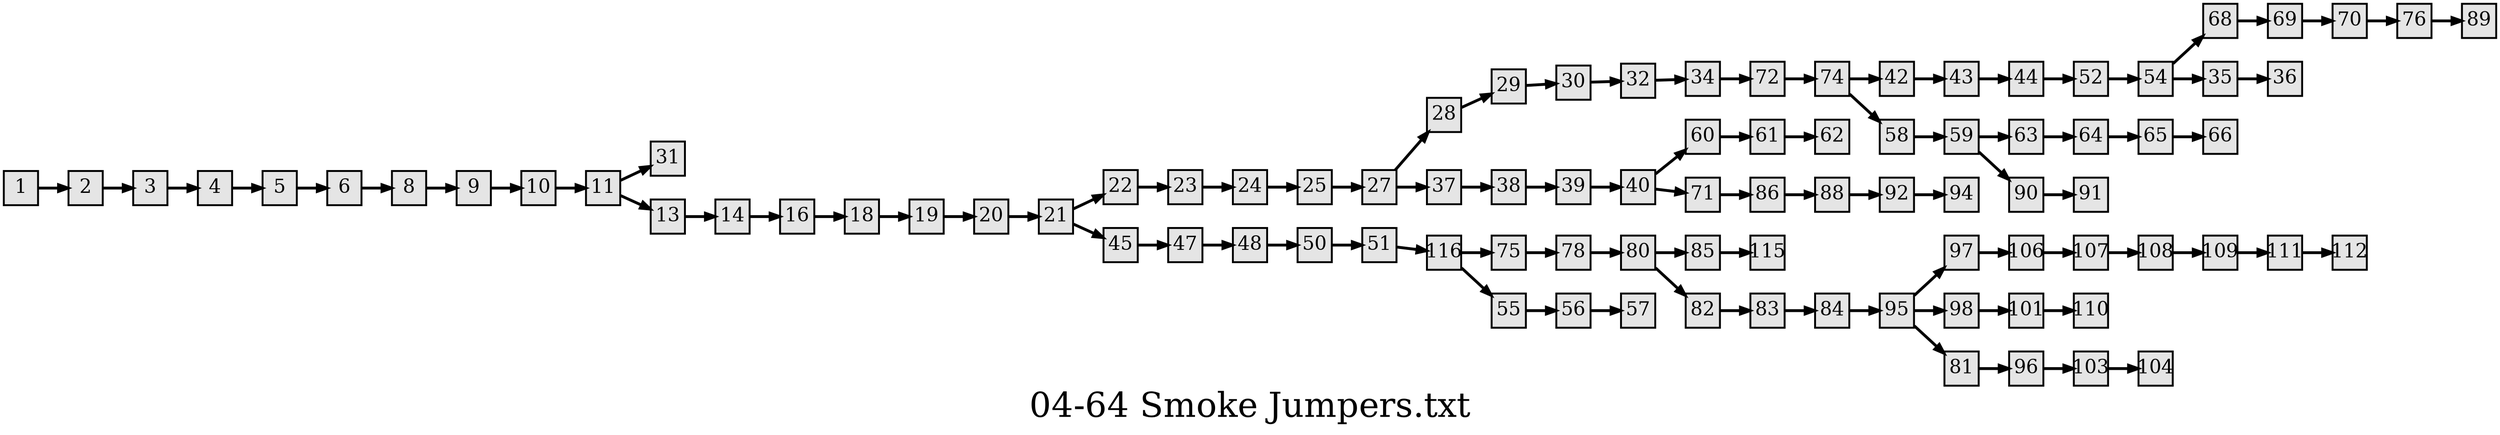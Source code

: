 digraph g{
  graph [ label="04-64 Smoke Jumpers.txt" rankdir=LR, ordering=out, fontsize=36, nodesep="0.35", ranksep="0.45"];
  node  [shape=rect, penwidth=2, fontsize=20, style=filled, fillcolor=grey90, margin="0,0", labelfloat=true, regular=true, fixedsize=true];
  edge  [labelfloat=true, penwidth=3, fontsize=12];
  1 -> 2;
  2 -> 3;
  3 -> 4;
  4 -> 5;
  5 -> 6;
  6 -> 8;
  8 -> 9;
  9 -> 10;
  10 -> 11;
  11 -> 31;
  11 -> 13;
  13 -> 14;
  14 -> 16;
  16 -> 18;
  18 -> 19;
  19 -> 20;
  20 -> 21;
  21 -> 22;
  21 -> 45;
  22 -> 23;
  23 -> 24;
  24 -> 25;
  25 -> 27;
  27 -> 28;
  27 -> 37;
  28 -> 29;
  29 -> 30;
  30 -> 32;
  32 -> 34;
  34 -> 72;
  35 -> 36;
  37 -> 38;
  38 -> 39;
  39 -> 40;
  40 -> 60;
  40 -> 71;
  42 -> 43;
  43 -> 44;
  44 -> 52;
  45 -> 47;
  47 -> 48;
  48 -> 50;
  50 -> 51;
  51 -> 116;
  52 -> 54;
  54 -> 68;
  54 -> 35;
  55 -> 56;
  56 -> 57;
  58 -> 59;
  59 -> 63;
  59 -> 90;
  60 -> 61;
  61 -> 62;
  63 -> 64;
  64 -> 65;
  65 -> 66;
  68 -> 69;
  69 -> 70;
  70 -> 76;
  71 -> 86;
  72 -> 74;
  74 -> 42;
  74 -> 58;
  75 -> 78;
  76 -> 89;
  78 -> 80;
  80 -> 85;
  80 -> 82;
  81 -> 96;
  82 -> 83;
  83 -> 84;
  84 -> 95;
  85 -> 115;
  86 -> 88;
  88 -> 92;
  90 -> 91;
  92 -> 94;
  95 -> 97;
  95 -> 98;
  95 -> 81;
  96 -> 103;
  97 -> 106;
  98 -> 101;
  101 -> 110;
  103 -> 104;
  106 -> 107;
  107 -> 108;
  108 -> 109;
  109 -> 111;
  111 -> 112;
  116 -> 75;
  116 -> 55;
}

